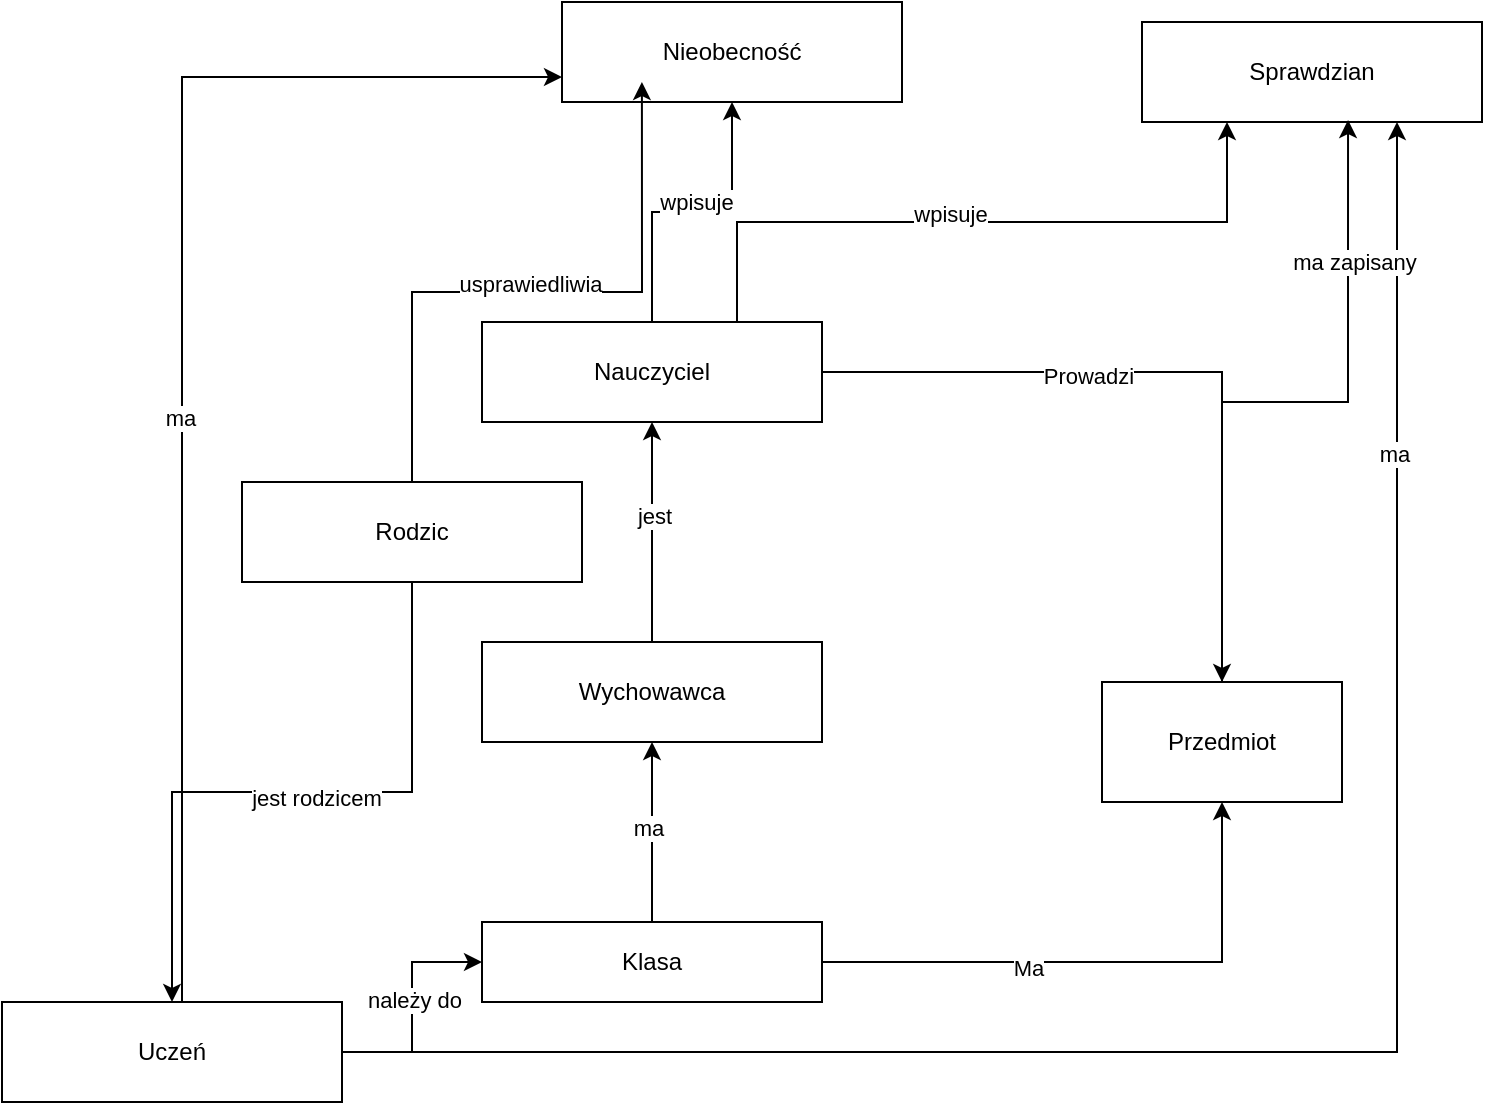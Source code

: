 <mxfile version="24.8.6">
  <diagram name="Strona-1" id="mfKhgtBtJZswWax5KGLY">
    <mxGraphModel dx="1434" dy="774" grid="1" gridSize="10" guides="1" tooltips="1" connect="1" arrows="1" fold="1" page="1" pageScale="1" pageWidth="827" pageHeight="1169" math="0" shadow="0">
      <root>
        <mxCell id="0" />
        <mxCell id="1" parent="0" />
        <mxCell id="p5sEWwIdsxvwAA2il591-7" style="edgeStyle=orthogonalEdgeStyle;rounded=0;orthogonalLoop=1;jettySize=auto;html=1;" edge="1" parent="1" source="p5sEWwIdsxvwAA2il591-1" target="p5sEWwIdsxvwAA2il591-2">
          <mxGeometry relative="1" as="geometry" />
        </mxCell>
        <mxCell id="p5sEWwIdsxvwAA2il591-13" value="jest" style="edgeLabel;html=1;align=center;verticalAlign=middle;resizable=0;points=[];" vertex="1" connectable="0" parent="p5sEWwIdsxvwAA2il591-7">
          <mxGeometry x="0.145" y="-1" relative="1" as="geometry">
            <mxPoint as="offset" />
          </mxGeometry>
        </mxCell>
        <mxCell id="p5sEWwIdsxvwAA2il591-1" value="Wychowawca" style="rounded=0;whiteSpace=wrap;html=1;" vertex="1" parent="1">
          <mxGeometry x="300" y="500" width="170" height="50" as="geometry" />
        </mxCell>
        <mxCell id="p5sEWwIdsxvwAA2il591-9" style="edgeStyle=orthogonalEdgeStyle;rounded=0;orthogonalLoop=1;jettySize=auto;html=1;" edge="1" parent="1" source="p5sEWwIdsxvwAA2il591-2" target="p5sEWwIdsxvwAA2il591-6">
          <mxGeometry relative="1" as="geometry" />
        </mxCell>
        <mxCell id="p5sEWwIdsxvwAA2il591-10" value="Prowadzi" style="edgeLabel;html=1;align=center;verticalAlign=middle;resizable=0;points=[];" vertex="1" connectable="0" parent="p5sEWwIdsxvwAA2il591-9">
          <mxGeometry x="-0.251" y="-2" relative="1" as="geometry">
            <mxPoint as="offset" />
          </mxGeometry>
        </mxCell>
        <mxCell id="p5sEWwIdsxvwAA2il591-17" style="edgeStyle=orthogonalEdgeStyle;rounded=0;orthogonalLoop=1;jettySize=auto;html=1;exitX=0.5;exitY=0;exitDx=0;exitDy=0;entryX=0.5;entryY=1;entryDx=0;entryDy=0;" edge="1" parent="1" source="p5sEWwIdsxvwAA2il591-2" target="p5sEWwIdsxvwAA2il591-15">
          <mxGeometry relative="1" as="geometry" />
        </mxCell>
        <mxCell id="p5sEWwIdsxvwAA2il591-18" value="wpisuje" style="edgeLabel;html=1;align=center;verticalAlign=middle;resizable=0;points=[];" vertex="1" connectable="0" parent="p5sEWwIdsxvwAA2il591-17">
          <mxGeometry x="0.027" y="5" relative="1" as="geometry">
            <mxPoint as="offset" />
          </mxGeometry>
        </mxCell>
        <mxCell id="p5sEWwIdsxvwAA2il591-35" style="edgeStyle=orthogonalEdgeStyle;rounded=0;orthogonalLoop=1;jettySize=auto;html=1;exitX=0.75;exitY=0;exitDx=0;exitDy=0;entryX=0.25;entryY=1;entryDx=0;entryDy=0;" edge="1" parent="1" source="p5sEWwIdsxvwAA2il591-2" target="p5sEWwIdsxvwAA2il591-30">
          <mxGeometry relative="1" as="geometry" />
        </mxCell>
        <mxCell id="p5sEWwIdsxvwAA2il591-36" value="wpisuje" style="edgeLabel;html=1;align=center;verticalAlign=middle;resizable=0;points=[];" vertex="1" connectable="0" parent="p5sEWwIdsxvwAA2il591-35">
          <mxGeometry x="-0.099" y="4" relative="1" as="geometry">
            <mxPoint x="1" as="offset" />
          </mxGeometry>
        </mxCell>
        <mxCell id="p5sEWwIdsxvwAA2il591-2" value="Nauczyciel" style="rounded=0;whiteSpace=wrap;html=1;" vertex="1" parent="1">
          <mxGeometry x="300" y="340" width="170" height="50" as="geometry" />
        </mxCell>
        <mxCell id="p5sEWwIdsxvwAA2il591-8" style="edgeStyle=orthogonalEdgeStyle;rounded=0;orthogonalLoop=1;jettySize=auto;html=1;entryX=0.5;entryY=1;entryDx=0;entryDy=0;" edge="1" parent="1" source="p5sEWwIdsxvwAA2il591-5" target="p5sEWwIdsxvwAA2il591-1">
          <mxGeometry relative="1" as="geometry">
            <mxPoint x="390" y="560" as="targetPoint" />
          </mxGeometry>
        </mxCell>
        <mxCell id="p5sEWwIdsxvwAA2il591-14" value="ma" style="edgeLabel;html=1;align=center;verticalAlign=middle;resizable=0;points=[];" vertex="1" connectable="0" parent="p5sEWwIdsxvwAA2il591-8">
          <mxGeometry x="0.044" y="2" relative="1" as="geometry">
            <mxPoint as="offset" />
          </mxGeometry>
        </mxCell>
        <mxCell id="p5sEWwIdsxvwAA2il591-11" style="edgeStyle=orthogonalEdgeStyle;rounded=0;orthogonalLoop=1;jettySize=auto;html=1;exitX=1;exitY=0.5;exitDx=0;exitDy=0;" edge="1" parent="1" source="p5sEWwIdsxvwAA2il591-5" target="p5sEWwIdsxvwAA2il591-6">
          <mxGeometry relative="1" as="geometry" />
        </mxCell>
        <mxCell id="p5sEWwIdsxvwAA2il591-12" value="Ma" style="edgeLabel;html=1;align=center;verticalAlign=middle;resizable=0;points=[];" vertex="1" connectable="0" parent="p5sEWwIdsxvwAA2il591-11">
          <mxGeometry x="-0.264" y="-3" relative="1" as="geometry">
            <mxPoint as="offset" />
          </mxGeometry>
        </mxCell>
        <mxCell id="p5sEWwIdsxvwAA2il591-5" value="Klasa" style="rounded=0;whiteSpace=wrap;html=1;" vertex="1" parent="1">
          <mxGeometry x="300" y="640" width="170" height="40" as="geometry" />
        </mxCell>
        <mxCell id="p5sEWwIdsxvwAA2il591-6" value="Przedmiot" style="rounded=0;whiteSpace=wrap;html=1;" vertex="1" parent="1">
          <mxGeometry x="610" y="520" width="120" height="60" as="geometry" />
        </mxCell>
        <mxCell id="p5sEWwIdsxvwAA2il591-15" value="Nieobecność" style="rounded=0;whiteSpace=wrap;html=1;" vertex="1" parent="1">
          <mxGeometry x="340" y="180" width="170" height="50" as="geometry" />
        </mxCell>
        <mxCell id="p5sEWwIdsxvwAA2il591-20" style="edgeStyle=orthogonalEdgeStyle;rounded=0;orthogonalLoop=1;jettySize=auto;html=1;exitX=1;exitY=0.5;exitDx=0;exitDy=0;entryX=0;entryY=0.5;entryDx=0;entryDy=0;" edge="1" parent="1" source="p5sEWwIdsxvwAA2il591-19" target="p5sEWwIdsxvwAA2il591-5">
          <mxGeometry relative="1" as="geometry" />
        </mxCell>
        <mxCell id="p5sEWwIdsxvwAA2il591-21" value="należy do" style="edgeLabel;html=1;align=center;verticalAlign=middle;resizable=0;points=[];" vertex="1" connectable="0" parent="p5sEWwIdsxvwAA2il591-20">
          <mxGeometry x="0.067" y="-1" relative="1" as="geometry">
            <mxPoint as="offset" />
          </mxGeometry>
        </mxCell>
        <mxCell id="p5sEWwIdsxvwAA2il591-22" style="edgeStyle=orthogonalEdgeStyle;rounded=0;orthogonalLoop=1;jettySize=auto;html=1;entryX=0;entryY=0.75;entryDx=0;entryDy=0;" edge="1" parent="1" source="p5sEWwIdsxvwAA2il591-19" target="p5sEWwIdsxvwAA2il591-15">
          <mxGeometry relative="1" as="geometry">
            <Array as="points">
              <mxPoint x="150" y="218" />
            </Array>
          </mxGeometry>
        </mxCell>
        <mxCell id="p5sEWwIdsxvwAA2il591-23" value="ma" style="edgeLabel;html=1;align=center;verticalAlign=middle;resizable=0;points=[];" vertex="1" connectable="0" parent="p5sEWwIdsxvwAA2il591-22">
          <mxGeometry x="-0.105" y="1" relative="1" as="geometry">
            <mxPoint as="offset" />
          </mxGeometry>
        </mxCell>
        <mxCell id="p5sEWwIdsxvwAA2il591-31" style="edgeStyle=orthogonalEdgeStyle;rounded=0;orthogonalLoop=1;jettySize=auto;html=1;entryX=0.75;entryY=1;entryDx=0;entryDy=0;" edge="1" parent="1" source="p5sEWwIdsxvwAA2il591-19" target="p5sEWwIdsxvwAA2il591-30">
          <mxGeometry relative="1" as="geometry" />
        </mxCell>
        <mxCell id="p5sEWwIdsxvwAA2il591-32" value="ma" style="edgeLabel;html=1;align=center;verticalAlign=middle;resizable=0;points=[];" vertex="1" connectable="0" parent="p5sEWwIdsxvwAA2il591-31">
          <mxGeometry x="0.667" y="3" relative="1" as="geometry">
            <mxPoint x="1" as="offset" />
          </mxGeometry>
        </mxCell>
        <mxCell id="p5sEWwIdsxvwAA2il591-19" value="Uczeń" style="rounded=0;whiteSpace=wrap;html=1;" vertex="1" parent="1">
          <mxGeometry x="60" y="680" width="170" height="50" as="geometry" />
        </mxCell>
        <mxCell id="p5sEWwIdsxvwAA2il591-26" style="edgeStyle=orthogonalEdgeStyle;rounded=0;orthogonalLoop=1;jettySize=auto;html=1;" edge="1" parent="1" source="p5sEWwIdsxvwAA2il591-24" target="p5sEWwIdsxvwAA2il591-19">
          <mxGeometry relative="1" as="geometry" />
        </mxCell>
        <mxCell id="p5sEWwIdsxvwAA2il591-27" value="jest rodzicem" style="edgeLabel;html=1;align=center;verticalAlign=middle;resizable=0;points=[];" vertex="1" connectable="0" parent="p5sEWwIdsxvwAA2il591-26">
          <mxGeometry x="-0.073" y="3" relative="1" as="geometry">
            <mxPoint as="offset" />
          </mxGeometry>
        </mxCell>
        <mxCell id="p5sEWwIdsxvwAA2il591-24" value="Rodzic" style="rounded=0;whiteSpace=wrap;html=1;" vertex="1" parent="1">
          <mxGeometry x="180" y="420" width="170" height="50" as="geometry" />
        </mxCell>
        <mxCell id="p5sEWwIdsxvwAA2il591-28" style="edgeStyle=orthogonalEdgeStyle;rounded=0;orthogonalLoop=1;jettySize=auto;html=1;entryX=0.235;entryY=0.8;entryDx=0;entryDy=0;entryPerimeter=0;" edge="1" parent="1" source="p5sEWwIdsxvwAA2il591-24" target="p5sEWwIdsxvwAA2il591-15">
          <mxGeometry relative="1" as="geometry" />
        </mxCell>
        <mxCell id="p5sEWwIdsxvwAA2il591-29" value="usprawiedliwia" style="edgeLabel;html=1;align=center;verticalAlign=middle;resizable=0;points=[];" vertex="1" connectable="0" parent="p5sEWwIdsxvwAA2il591-28">
          <mxGeometry x="-0.022" y="4" relative="1" as="geometry">
            <mxPoint as="offset" />
          </mxGeometry>
        </mxCell>
        <mxCell id="p5sEWwIdsxvwAA2il591-30" value="Sprawdzian" style="rounded=0;whiteSpace=wrap;html=1;" vertex="1" parent="1">
          <mxGeometry x="630" y="190" width="170" height="50" as="geometry" />
        </mxCell>
        <mxCell id="p5sEWwIdsxvwAA2il591-33" style="edgeStyle=orthogonalEdgeStyle;rounded=0;orthogonalLoop=1;jettySize=auto;html=1;entryX=0.606;entryY=0.98;entryDx=0;entryDy=0;entryPerimeter=0;" edge="1" parent="1" source="p5sEWwIdsxvwAA2il591-6" target="p5sEWwIdsxvwAA2il591-30">
          <mxGeometry relative="1" as="geometry" />
        </mxCell>
        <mxCell id="p5sEWwIdsxvwAA2il591-34" value="ma zapisany" style="edgeLabel;html=1;align=center;verticalAlign=middle;resizable=0;points=[];" vertex="1" connectable="0" parent="p5sEWwIdsxvwAA2il591-33">
          <mxGeometry x="0.587" y="-3" relative="1" as="geometry">
            <mxPoint as="offset" />
          </mxGeometry>
        </mxCell>
      </root>
    </mxGraphModel>
  </diagram>
</mxfile>
